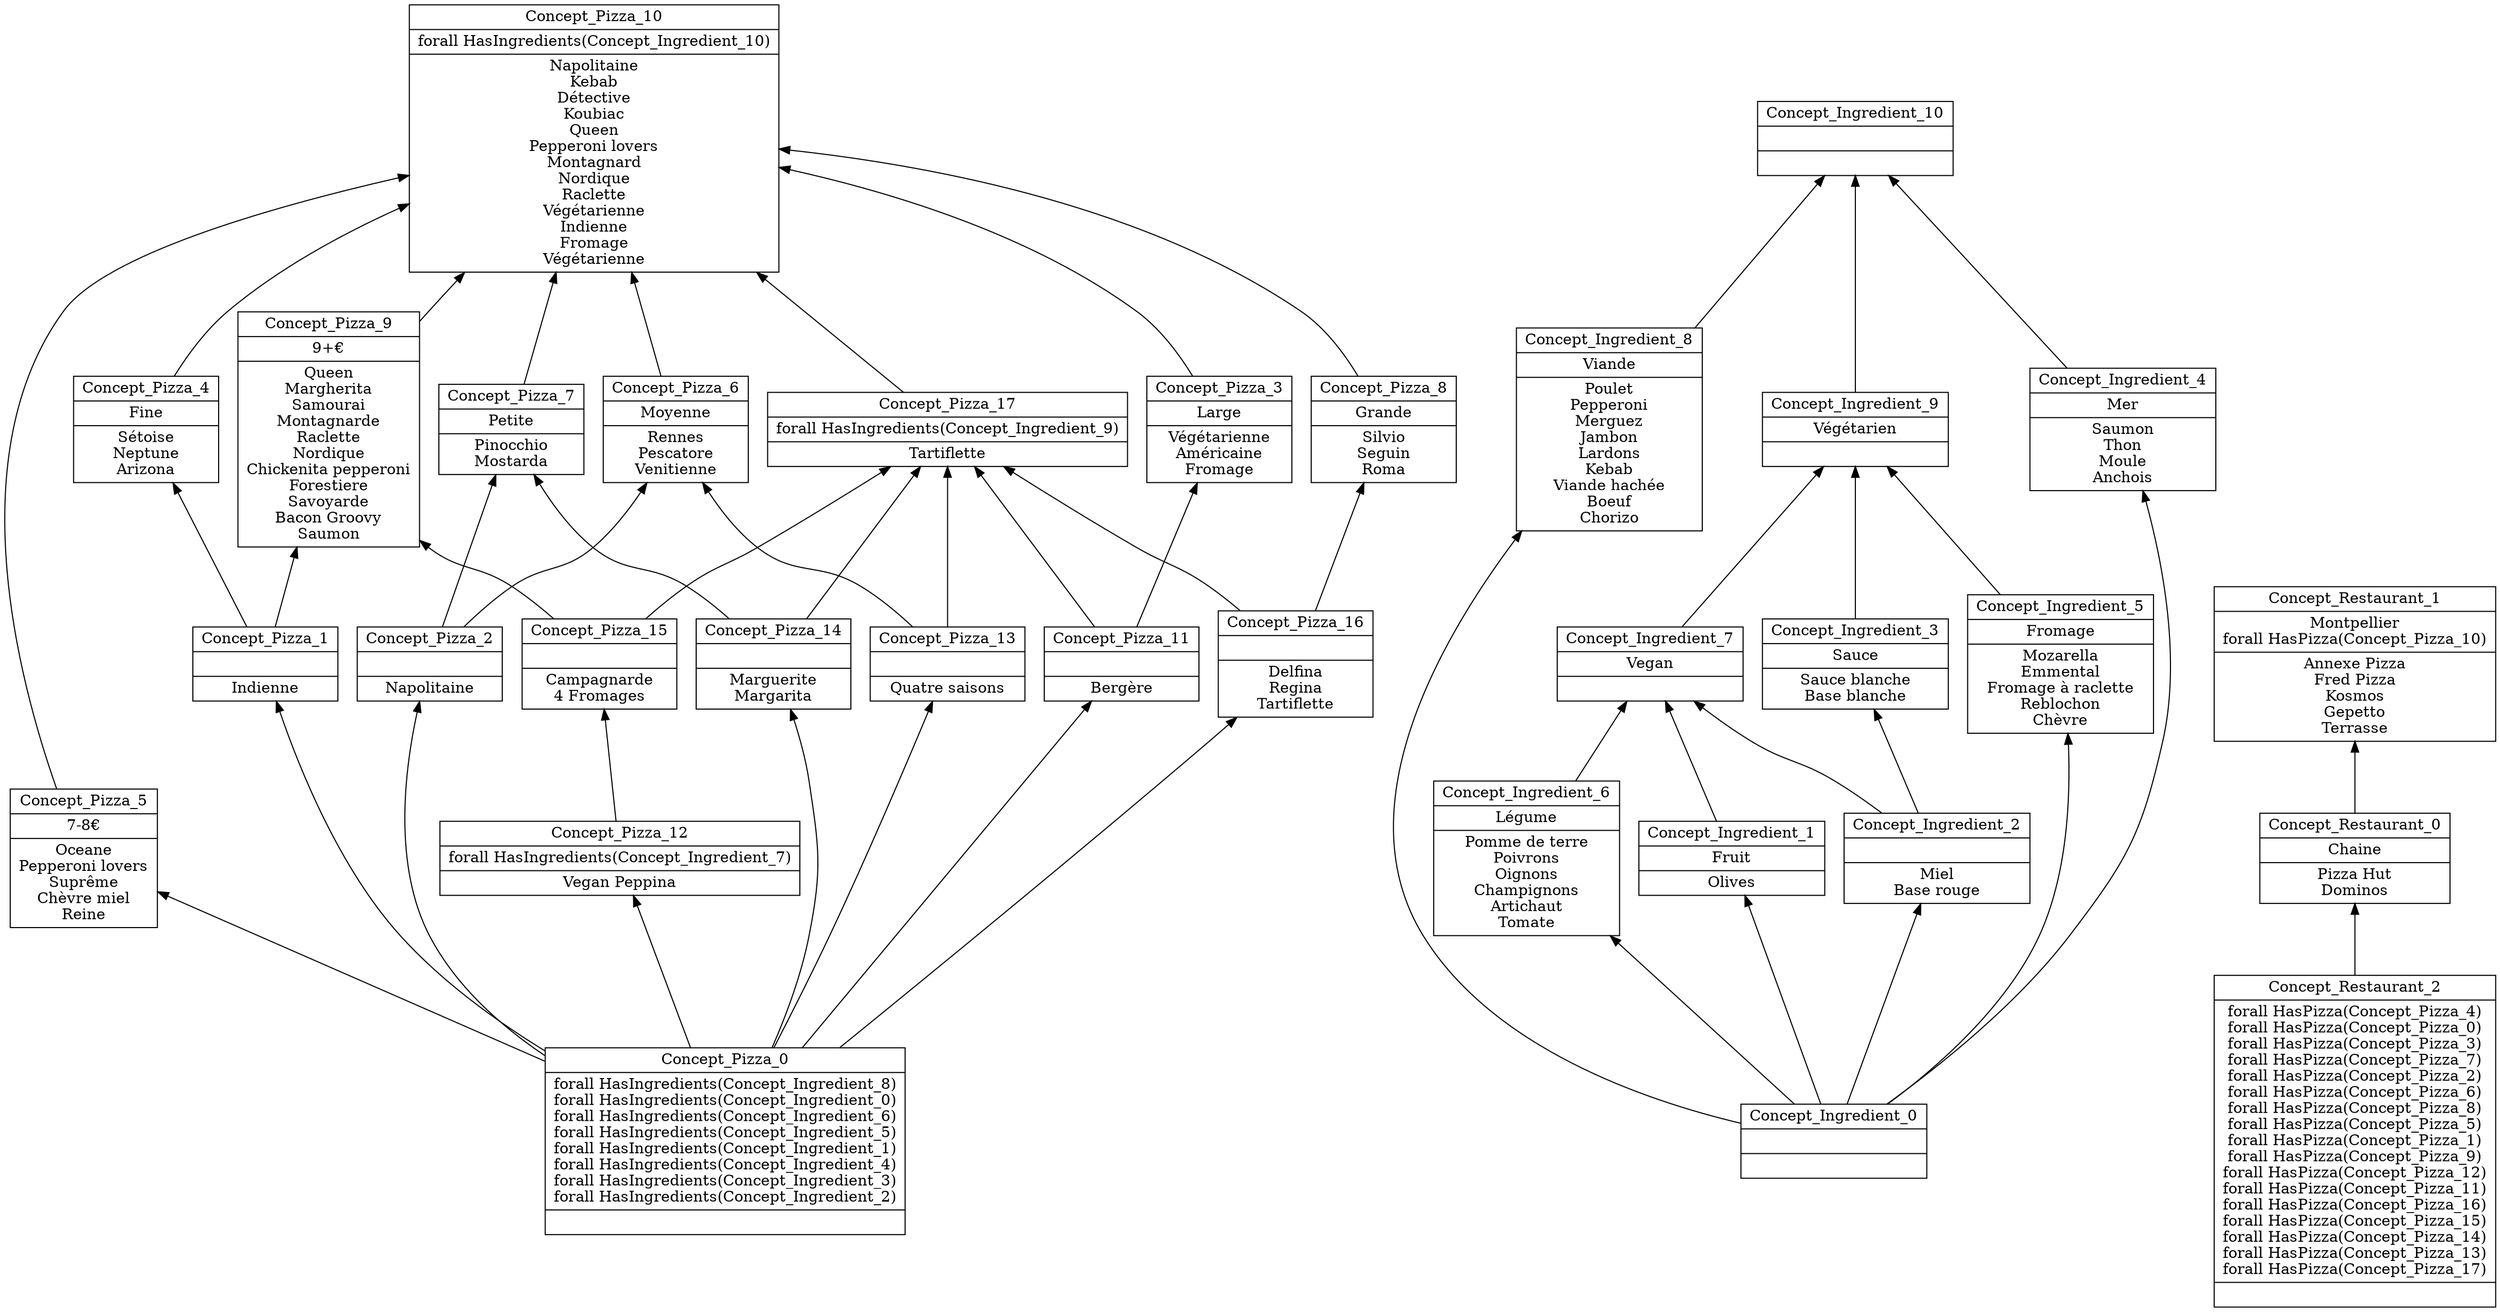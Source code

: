 digraph G { 
	rankdir=BT;
subgraph Pizza { 
label="Pizza";
1 [shape=record,label="{Concept_Pizza_10|forall HasIngredients(Concept_Ingredient_10)\n|Napolitaine\nKebab\nDétective\nKoubiac\nQueen\nPepperoni lovers\nMontagnard\nNordique\nRaclette\nVégétarienne\nIndienne\nFromage\nVégétarienne\n}"];
2 [shape=record,label="{Concept_Pizza_4|Fine\n|Sétoise\nNeptune\nArizona\n}"];
3 [shape=record,label="{Concept_Pizza_0|forall HasIngredients(Concept_Ingredient_8)\nforall HasIngredients(Concept_Ingredient_0)\nforall HasIngredients(Concept_Ingredient_6)\nforall HasIngredients(Concept_Ingredient_5)\nforall HasIngredients(Concept_Ingredient_1)\nforall HasIngredients(Concept_Ingredient_4)\nforall HasIngredients(Concept_Ingredient_3)\nforall HasIngredients(Concept_Ingredient_2)\n|}"];
4 [shape=record,label="{Concept_Pizza_3|Large\n|Végétarienne\nAméricaine\nFromage\n}"];
5 [shape=record,label="{Concept_Pizza_7|Petite\n|Pinocchio\nMostarda\n}"];
6 [shape=record,label="{Concept_Pizza_2||Napolitaine\n}"];
7 [shape=record,label="{Concept_Pizza_6|Moyenne\n|Rennes\nPescatore\nVenitienne\n}"];
8 [shape=record,label="{Concept_Pizza_8|Grande\n|Silvio\nSeguin\nRoma\n}"];
9 [shape=record,label="{Concept_Pizza_5|7-8€\n|Oceane\nPepperoni lovers\nSuprême\nChèvre miel\nReine\n}"];
10 [shape=record,label="{Concept_Pizza_1||Indienne\n}"];
11 [shape=record,label="{Concept_Pizza_9|9+€\n|Queen\nMargherita\nSamourai\nMontagnarde\nRaclette\nNordique\nChickenita pepperoni\nForestiere\nSavoyarde\nBacon Groovy\nSaumon\n}"];
12 [shape=record,label="{Concept_Pizza_12|forall HasIngredients(Concept_Ingredient_7)\n|Vegan Peppina\n}"];
13 [shape=record,label="{Concept_Pizza_11||Bergère\n}"];
14 [shape=record,label="{Concept_Pizza_16||Delfina\nRegina\nTartiflette\n}"];
15 [shape=record,label="{Concept_Pizza_15||Campagnarde\n4 Fromages\n}"];
16 [shape=record,label="{Concept_Pizza_14||Marguerite\nMargarita\n}"];
17 [shape=record,label="{Concept_Pizza_13||Quatre saisons\n}"];
18 [shape=record,label="{Concept_Pizza_17|forall HasIngredients(Concept_Ingredient_9)\n|Tartiflette\n}"];
	4 -> 1
	18 -> 1
	8 -> 1
	11 -> 1
	5 -> 1
	9 -> 1
	2 -> 1
	7 -> 1
	10 -> 2
	13 -> 4
	16 -> 5
	6 -> 5
	3 -> 6
	6 -> 7
	17 -> 7
	14 -> 8
	3 -> 9
	3 -> 10
	10 -> 11
	15 -> 11
	3 -> 12
	3 -> 13
	3 -> 14
	12 -> 15
	3 -> 16
	3 -> 17
	16 -> 18
	13 -> 18
	14 -> 18
	15 -> 18
	17 -> 18
}
subgraph Ingredient { 
label="Ingredient";
19 [shape=record,label="{Concept_Ingredient_10||}"];
20 [shape=record,label="{Concept_Ingredient_8|Viande\n|Poulet\nPepperoni\nMerguez\nJambon\nLardons\nKebab\nViande hachée\nBoeuf\nChorizo\n}"];
21 [shape=record,label="{Concept_Ingredient_0||}"];
22 [shape=record,label="{Concept_Ingredient_6|Légume\n|Pomme de terre\nPoivrons\nOignons\nChampignons\nArtichaut\nTomate\n}"];
23 [shape=record,label="{Concept_Ingredient_5|Fromage\n|Mozarella\nEmmental\nFromage à raclette\nReblochon\nChèvre\n}"];
24 [shape=record,label="{Concept_Ingredient_1|Fruit\n|Olives\n}"];
25 [shape=record,label="{Concept_Ingredient_4|Mer\n|Saumon\nThon\nMoule\nAnchois\n}"];
26 [shape=record,label="{Concept_Ingredient_3|Sauce\n|Sauce blanche\nBase blanche\n}"];
27 [shape=record,label="{Concept_Ingredient_2||Miel\nBase rouge\n}"];
28 [shape=record,label="{Concept_Ingredient_7|Vegan\n|}"];
29 [shape=record,label="{Concept_Ingredient_9|Végétarien\n|}"];
	20 -> 19
	29 -> 19
	25 -> 19
	21 -> 20
	21 -> 22
	21 -> 23
	21 -> 24
	21 -> 25
	27 -> 26
	21 -> 27
	22 -> 28
	24 -> 28
	27 -> 28
	23 -> 29
	26 -> 29
	28 -> 29
}
subgraph Restaurant { 
label="Restaurant";
30 [shape=record,label="{Concept_Restaurant_1|Montpellier\nforall HasPizza(Concept_Pizza_10)\n|Annexe Pizza\nFred Pizza\nKosmos\nGepetto\nTerrasse\n}"];
31 [shape=record,label="{Concept_Restaurant_0|Chaine\n|Pizza Hut\nDominos\n}"];
32 [shape=record,label="{Concept_Restaurant_2|forall HasPizza(Concept_Pizza_4)\nforall HasPizza(Concept_Pizza_0)\nforall HasPizza(Concept_Pizza_3)\nforall HasPizza(Concept_Pizza_7)\nforall HasPizza(Concept_Pizza_2)\nforall HasPizza(Concept_Pizza_6)\nforall HasPizza(Concept_Pizza_8)\nforall HasPizza(Concept_Pizza_5)\nforall HasPizza(Concept_Pizza_1)\nforall HasPizza(Concept_Pizza_9)\nforall HasPizza(Concept_Pizza_12)\nforall HasPizza(Concept_Pizza_11)\nforall HasPizza(Concept_Pizza_16)\nforall HasPizza(Concept_Pizza_15)\nforall HasPizza(Concept_Pizza_14)\nforall HasPizza(Concept_Pizza_13)\nforall HasPizza(Concept_Pizza_17)\n|}"];
	31 -> 30
	32 -> 31
}
}